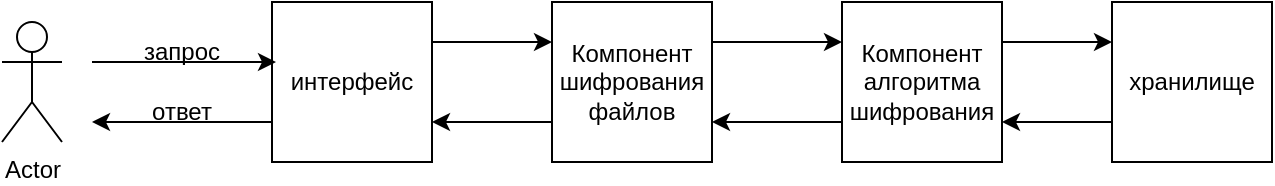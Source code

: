 <mxfile version="22.1.18" type="github">
  <diagram id="XVQ7QDeZXJ-Wu7UQJdet" name="Страница — 1">
    <mxGraphModel dx="1386" dy="791" grid="1" gridSize="15" guides="1" tooltips="1" connect="1" arrows="1" fold="1" page="1" pageScale="1" pageWidth="1442" pageHeight="2039" math="0" shadow="0">
      <root>
        <mxCell id="0" />
        <mxCell id="1" parent="0" />
        <mxCell id="1iPv478AmknM1evHEOFY-1" value="Actor" style="shape=umlActor;verticalLabelPosition=bottom;verticalAlign=top;html=1;outlineConnect=0;" parent="1" vertex="1">
          <mxGeometry x="285" y="150" width="30" height="60" as="geometry" />
        </mxCell>
        <mxCell id="1iPv478AmknM1evHEOFY-2" value="интерфейс" style="whiteSpace=wrap;html=1;aspect=fixed;" parent="1" vertex="1">
          <mxGeometry x="420" y="140" width="80" height="80" as="geometry" />
        </mxCell>
        <mxCell id="1iPv478AmknM1evHEOFY-9" value="" style="endArrow=classic;html=1;rounded=0;entryX=0.025;entryY=0.375;entryDx=0;entryDy=0;entryPerimeter=0;" parent="1" target="1iPv478AmknM1evHEOFY-2" edge="1">
          <mxGeometry width="50" height="50" relative="1" as="geometry">
            <mxPoint x="330" y="170" as="sourcePoint" />
            <mxPoint x="380" y="150" as="targetPoint" />
          </mxGeometry>
        </mxCell>
        <mxCell id="1iPv478AmknM1evHEOFY-8" value="хранилище" style="whiteSpace=wrap;html=1;aspect=fixed;" parent="1" vertex="1">
          <mxGeometry x="840" y="140" width="80" height="80" as="geometry" />
        </mxCell>
        <mxCell id="1iPv478AmknM1evHEOFY-13" value="" style="endArrow=classic;html=1;rounded=0;exitX=0;exitY=0.75;exitDx=0;exitDy=0;" parent="1" source="1iPv478AmknM1evHEOFY-2" edge="1">
          <mxGeometry width="50" height="50" relative="1" as="geometry">
            <mxPoint x="345" y="260" as="sourcePoint" />
            <mxPoint x="330" y="200" as="targetPoint" />
          </mxGeometry>
        </mxCell>
        <mxCell id="1iPv478AmknM1evHEOFY-14" value="запрос" style="text;html=1;strokeColor=none;fillColor=none;align=center;verticalAlign=middle;whiteSpace=wrap;rounded=0;" parent="1" vertex="1">
          <mxGeometry x="345" y="150" width="60" height="30" as="geometry" />
        </mxCell>
        <mxCell id="1iPv478AmknM1evHEOFY-18" value="ответ" style="text;html=1;strokeColor=none;fillColor=none;align=center;verticalAlign=middle;whiteSpace=wrap;rounded=0;" parent="1" vertex="1">
          <mxGeometry x="345" y="180" width="60" height="30" as="geometry" />
        </mxCell>
        <mxCell id="HI5XMB7hxuVBcPqJSpDt-1" value="" style="endArrow=classic;html=1;rounded=0;exitX=1;exitY=0.25;exitDx=0;exitDy=0;entryX=0;entryY=0.25;entryDx=0;entryDy=0;" edge="1" parent="1" source="1iPv478AmknM1evHEOFY-2" target="HI5XMB7hxuVBcPqJSpDt-2">
          <mxGeometry width="50" height="50" relative="1" as="geometry">
            <mxPoint x="500" y="160" as="sourcePoint" />
            <mxPoint x="1095" y="160" as="targetPoint" />
          </mxGeometry>
        </mxCell>
        <mxCell id="HI5XMB7hxuVBcPqJSpDt-2" value="Компонент шифрования файлов" style="whiteSpace=wrap;html=1;aspect=fixed;" vertex="1" parent="1">
          <mxGeometry x="560" y="140" width="80" height="80" as="geometry" />
        </mxCell>
        <mxCell id="HI5XMB7hxuVBcPqJSpDt-3" value="Компонент алгоритма шифрования" style="whiteSpace=wrap;html=1;aspect=fixed;" vertex="1" parent="1">
          <mxGeometry x="705" y="140" width="80" height="80" as="geometry" />
        </mxCell>
        <mxCell id="HI5XMB7hxuVBcPqJSpDt-4" value="" style="endArrow=classic;html=1;rounded=0;exitX=1;exitY=0.25;exitDx=0;exitDy=0;entryX=0;entryY=0.25;entryDx=0;entryDy=0;" edge="1" parent="1" source="HI5XMB7hxuVBcPqJSpDt-2" target="HI5XMB7hxuVBcPqJSpDt-3">
          <mxGeometry width="50" height="50" relative="1" as="geometry">
            <mxPoint x="630" y="365" as="sourcePoint" />
            <mxPoint x="680" y="315" as="targetPoint" />
          </mxGeometry>
        </mxCell>
        <mxCell id="HI5XMB7hxuVBcPqJSpDt-5" value="" style="endArrow=classic;html=1;rounded=0;exitX=1;exitY=0.25;exitDx=0;exitDy=0;entryX=0;entryY=0.25;entryDx=0;entryDy=0;" edge="1" parent="1" source="HI5XMB7hxuVBcPqJSpDt-3" target="1iPv478AmknM1evHEOFY-8">
          <mxGeometry width="50" height="50" relative="1" as="geometry">
            <mxPoint x="795" y="155" as="sourcePoint" />
            <mxPoint x="845" y="105" as="targetPoint" />
          </mxGeometry>
        </mxCell>
        <mxCell id="HI5XMB7hxuVBcPqJSpDt-6" value="" style="endArrow=classic;html=1;rounded=0;entryX=1;entryY=0.75;entryDx=0;entryDy=0;exitX=0;exitY=0.75;exitDx=0;exitDy=0;" edge="1" parent="1" source="HI5XMB7hxuVBcPqJSpDt-2" target="1iPv478AmknM1evHEOFY-2">
          <mxGeometry width="50" height="50" relative="1" as="geometry">
            <mxPoint x="495" y="350" as="sourcePoint" />
            <mxPoint x="545" y="300" as="targetPoint" />
          </mxGeometry>
        </mxCell>
        <mxCell id="HI5XMB7hxuVBcPqJSpDt-7" value="" style="endArrow=classic;html=1;rounded=0;entryX=1;entryY=0.75;entryDx=0;entryDy=0;exitX=0;exitY=0.75;exitDx=0;exitDy=0;" edge="1" parent="1" source="HI5XMB7hxuVBcPqJSpDt-3" target="HI5XMB7hxuVBcPqJSpDt-2">
          <mxGeometry width="50" height="50" relative="1" as="geometry">
            <mxPoint x="645" y="305" as="sourcePoint" />
            <mxPoint x="695" y="255" as="targetPoint" />
          </mxGeometry>
        </mxCell>
        <mxCell id="HI5XMB7hxuVBcPqJSpDt-8" value="" style="endArrow=classic;html=1;rounded=0;entryX=1;entryY=0.75;entryDx=0;entryDy=0;exitX=0;exitY=0.75;exitDx=0;exitDy=0;" edge="1" parent="1" source="1iPv478AmknM1evHEOFY-8" target="HI5XMB7hxuVBcPqJSpDt-3">
          <mxGeometry width="50" height="50" relative="1" as="geometry">
            <mxPoint x="825" y="305" as="sourcePoint" />
            <mxPoint x="875" y="255" as="targetPoint" />
          </mxGeometry>
        </mxCell>
      </root>
    </mxGraphModel>
  </diagram>
</mxfile>
